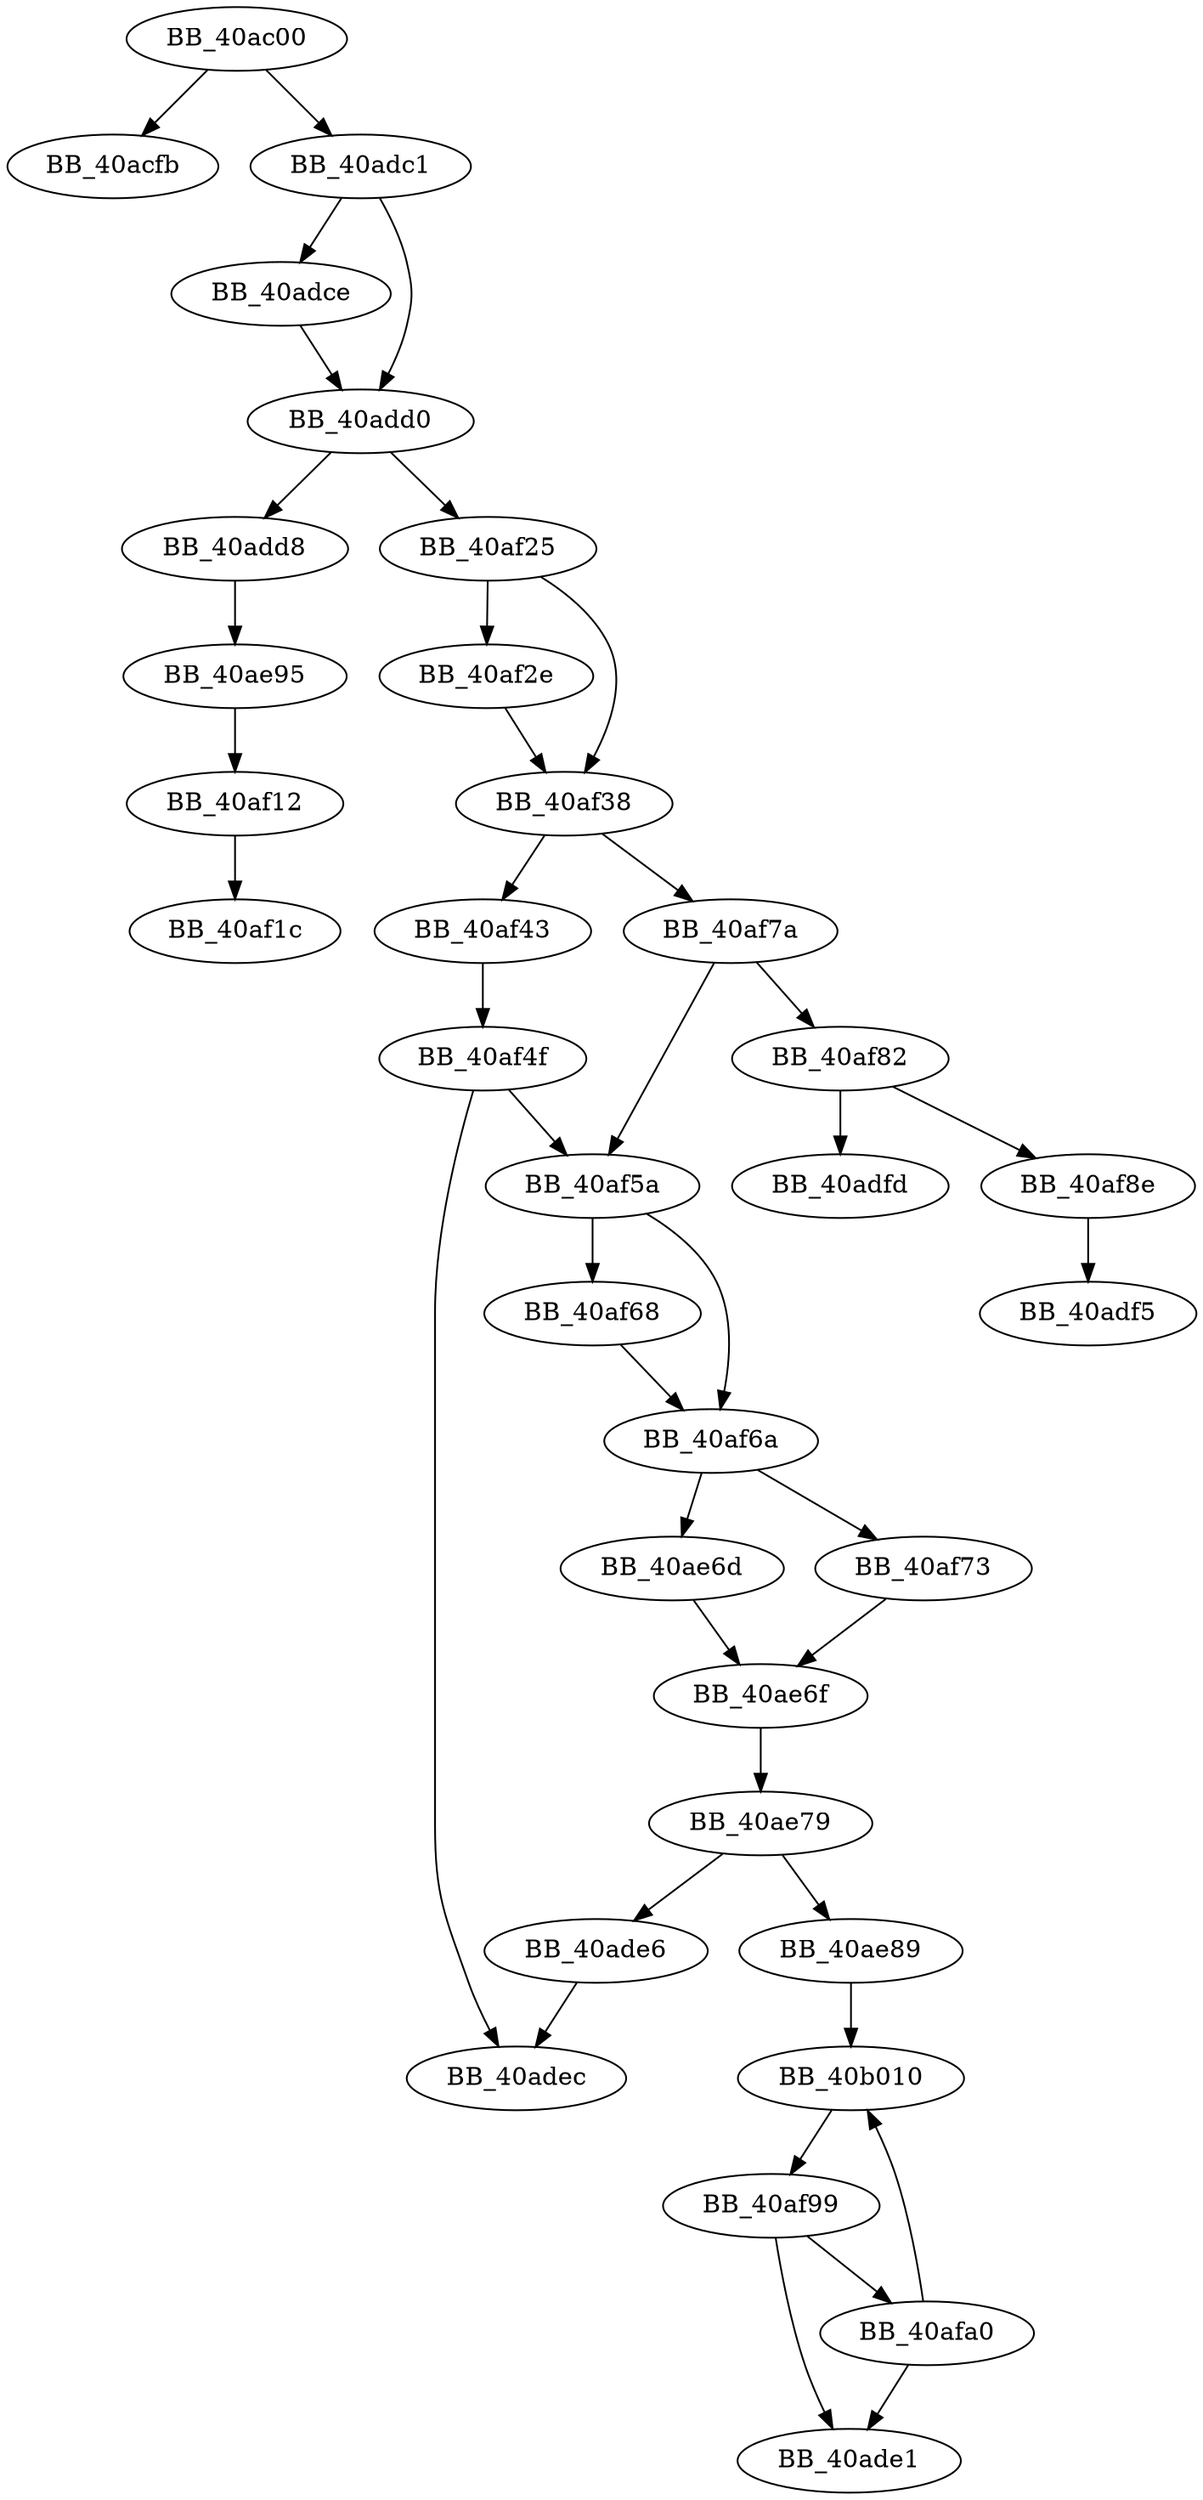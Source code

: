 DiGraph sub_40AC00{
BB_40ac00->BB_40acfb
BB_40ac00->BB_40adc1
BB_40adc1->BB_40adce
BB_40adc1->BB_40add0
BB_40adce->BB_40add0
BB_40add0->BB_40add8
BB_40add0->BB_40af25
BB_40add8->BB_40ae95
BB_40ade6->BB_40adec
BB_40ae6d->BB_40ae6f
BB_40ae6f->BB_40ae79
BB_40ae79->BB_40ade6
BB_40ae79->BB_40ae89
BB_40ae89->BB_40b010
BB_40ae95->BB_40af12
BB_40af12->BB_40af1c
BB_40af25->BB_40af2e
BB_40af25->BB_40af38
BB_40af2e->BB_40af38
BB_40af38->BB_40af43
BB_40af38->BB_40af7a
BB_40af43->BB_40af4f
BB_40af4f->BB_40adec
BB_40af4f->BB_40af5a
BB_40af5a->BB_40af68
BB_40af5a->BB_40af6a
BB_40af68->BB_40af6a
BB_40af6a->BB_40ae6d
BB_40af6a->BB_40af73
BB_40af73->BB_40ae6f
BB_40af7a->BB_40af5a
BB_40af7a->BB_40af82
BB_40af82->BB_40adfd
BB_40af82->BB_40af8e
BB_40af8e->BB_40adf5
BB_40af99->BB_40ade1
BB_40af99->BB_40afa0
BB_40afa0->BB_40ade1
BB_40afa0->BB_40b010
BB_40b010->BB_40af99
}
